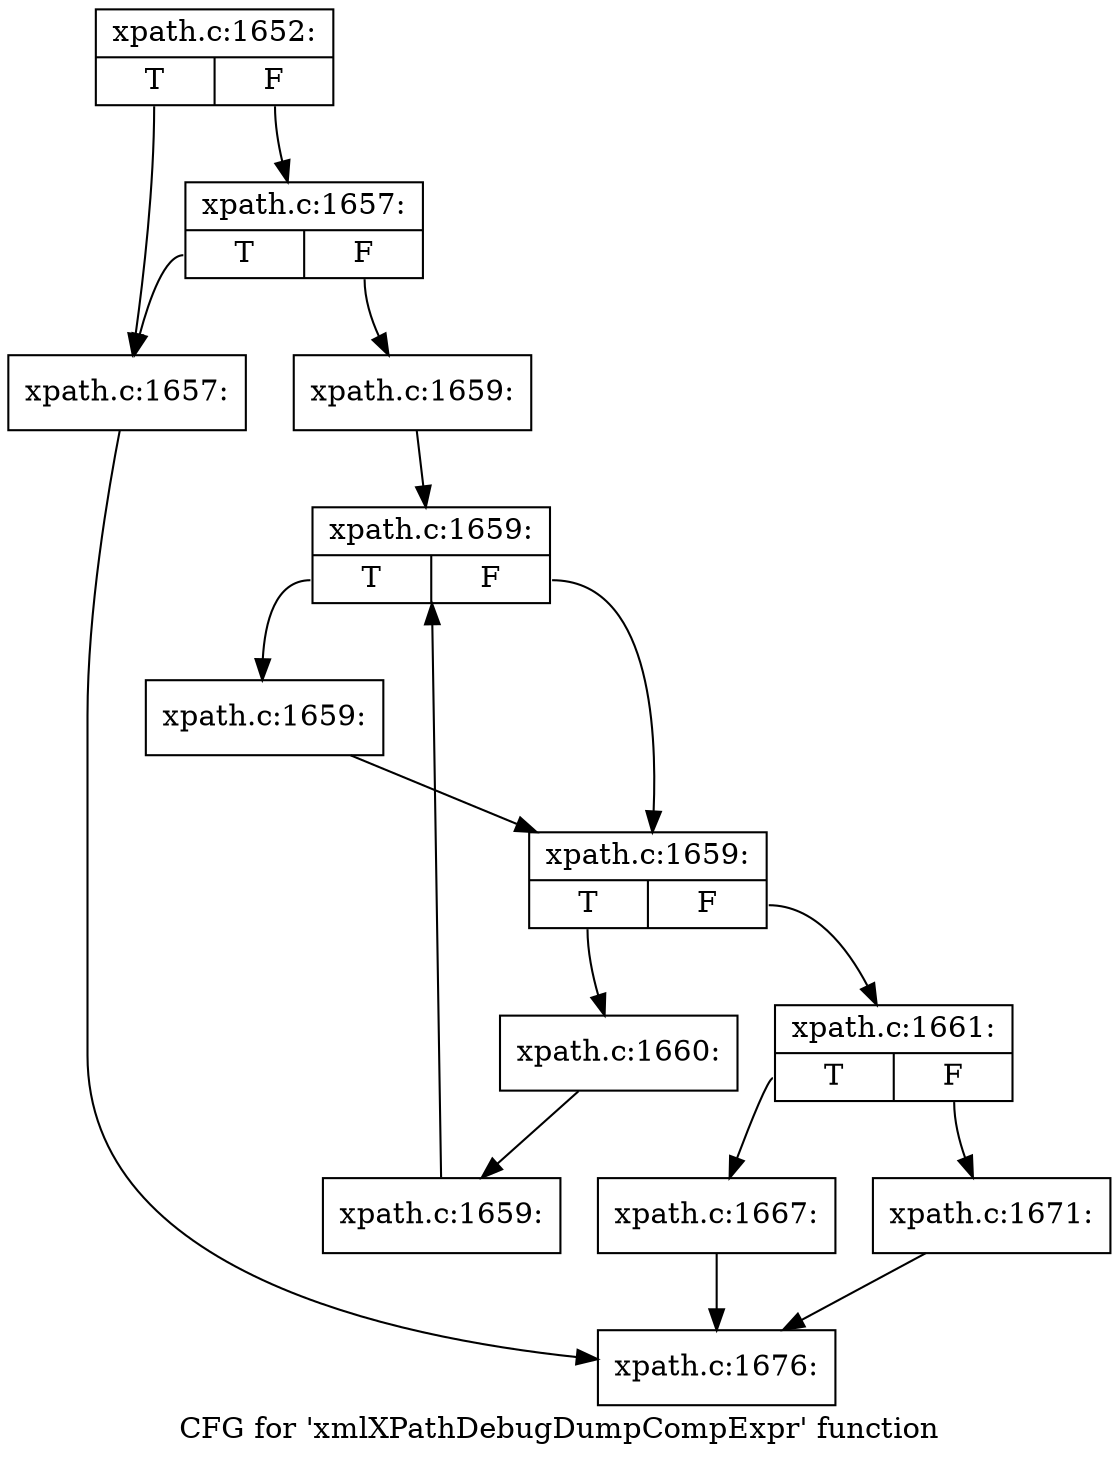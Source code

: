 digraph "CFG for 'xmlXPathDebugDumpCompExpr' function" {
	label="CFG for 'xmlXPathDebugDumpCompExpr' function";

	Node0x55e6b24784b0 [shape=record,label="{xpath.c:1652:|{<s0>T|<s1>F}}"];
	Node0x55e6b24784b0:s0 -> Node0x55e6b247e000;
	Node0x55e6b24784b0:s1 -> Node0x55e6b247f360;
	Node0x55e6b247f360 [shape=record,label="{xpath.c:1657:|{<s0>T|<s1>F}}"];
	Node0x55e6b247f360:s0 -> Node0x55e6b247e000;
	Node0x55e6b247f360:s1 -> Node0x55e6b24152b0;
	Node0x55e6b247e000 [shape=record,label="{xpath.c:1657:}"];
	Node0x55e6b247e000 -> Node0x55e6b249a180;
	Node0x55e6b24152b0 [shape=record,label="{xpath.c:1659:}"];
	Node0x55e6b24152b0 -> Node0x55e6b2498650;
	Node0x55e6b2498650 [shape=record,label="{xpath.c:1659:|{<s0>T|<s1>F}}"];
	Node0x55e6b2498650:s0 -> Node0x55e6b2498a30;
	Node0x55e6b2498650:s1 -> Node0x55e6b24989e0;
	Node0x55e6b2498a30 [shape=record,label="{xpath.c:1659:}"];
	Node0x55e6b2498a30 -> Node0x55e6b24989e0;
	Node0x55e6b24989e0 [shape=record,label="{xpath.c:1659:|{<s0>T|<s1>F}}"];
	Node0x55e6b24989e0:s0 -> Node0x55e6b2498930;
	Node0x55e6b24989e0:s1 -> Node0x55e6b24984f0;
	Node0x55e6b2498930 [shape=record,label="{xpath.c:1660:}"];
	Node0x55e6b2498930 -> Node0x55e6b24988a0;
	Node0x55e6b24988a0 [shape=record,label="{xpath.c:1659:}"];
	Node0x55e6b24988a0 -> Node0x55e6b2498650;
	Node0x55e6b24984f0 [shape=record,label="{xpath.c:1661:|{<s0>T|<s1>F}}"];
	Node0x55e6b24984f0:s0 -> Node0x55e6b249a130;
	Node0x55e6b24984f0:s1 -> Node0x55e6b249a1d0;
	Node0x55e6b249a130 [shape=record,label="{xpath.c:1667:}"];
	Node0x55e6b249a130 -> Node0x55e6b249a180;
	Node0x55e6b249a1d0 [shape=record,label="{xpath.c:1671:}"];
	Node0x55e6b249a1d0 -> Node0x55e6b249a180;
	Node0x55e6b249a180 [shape=record,label="{xpath.c:1676:}"];
}
